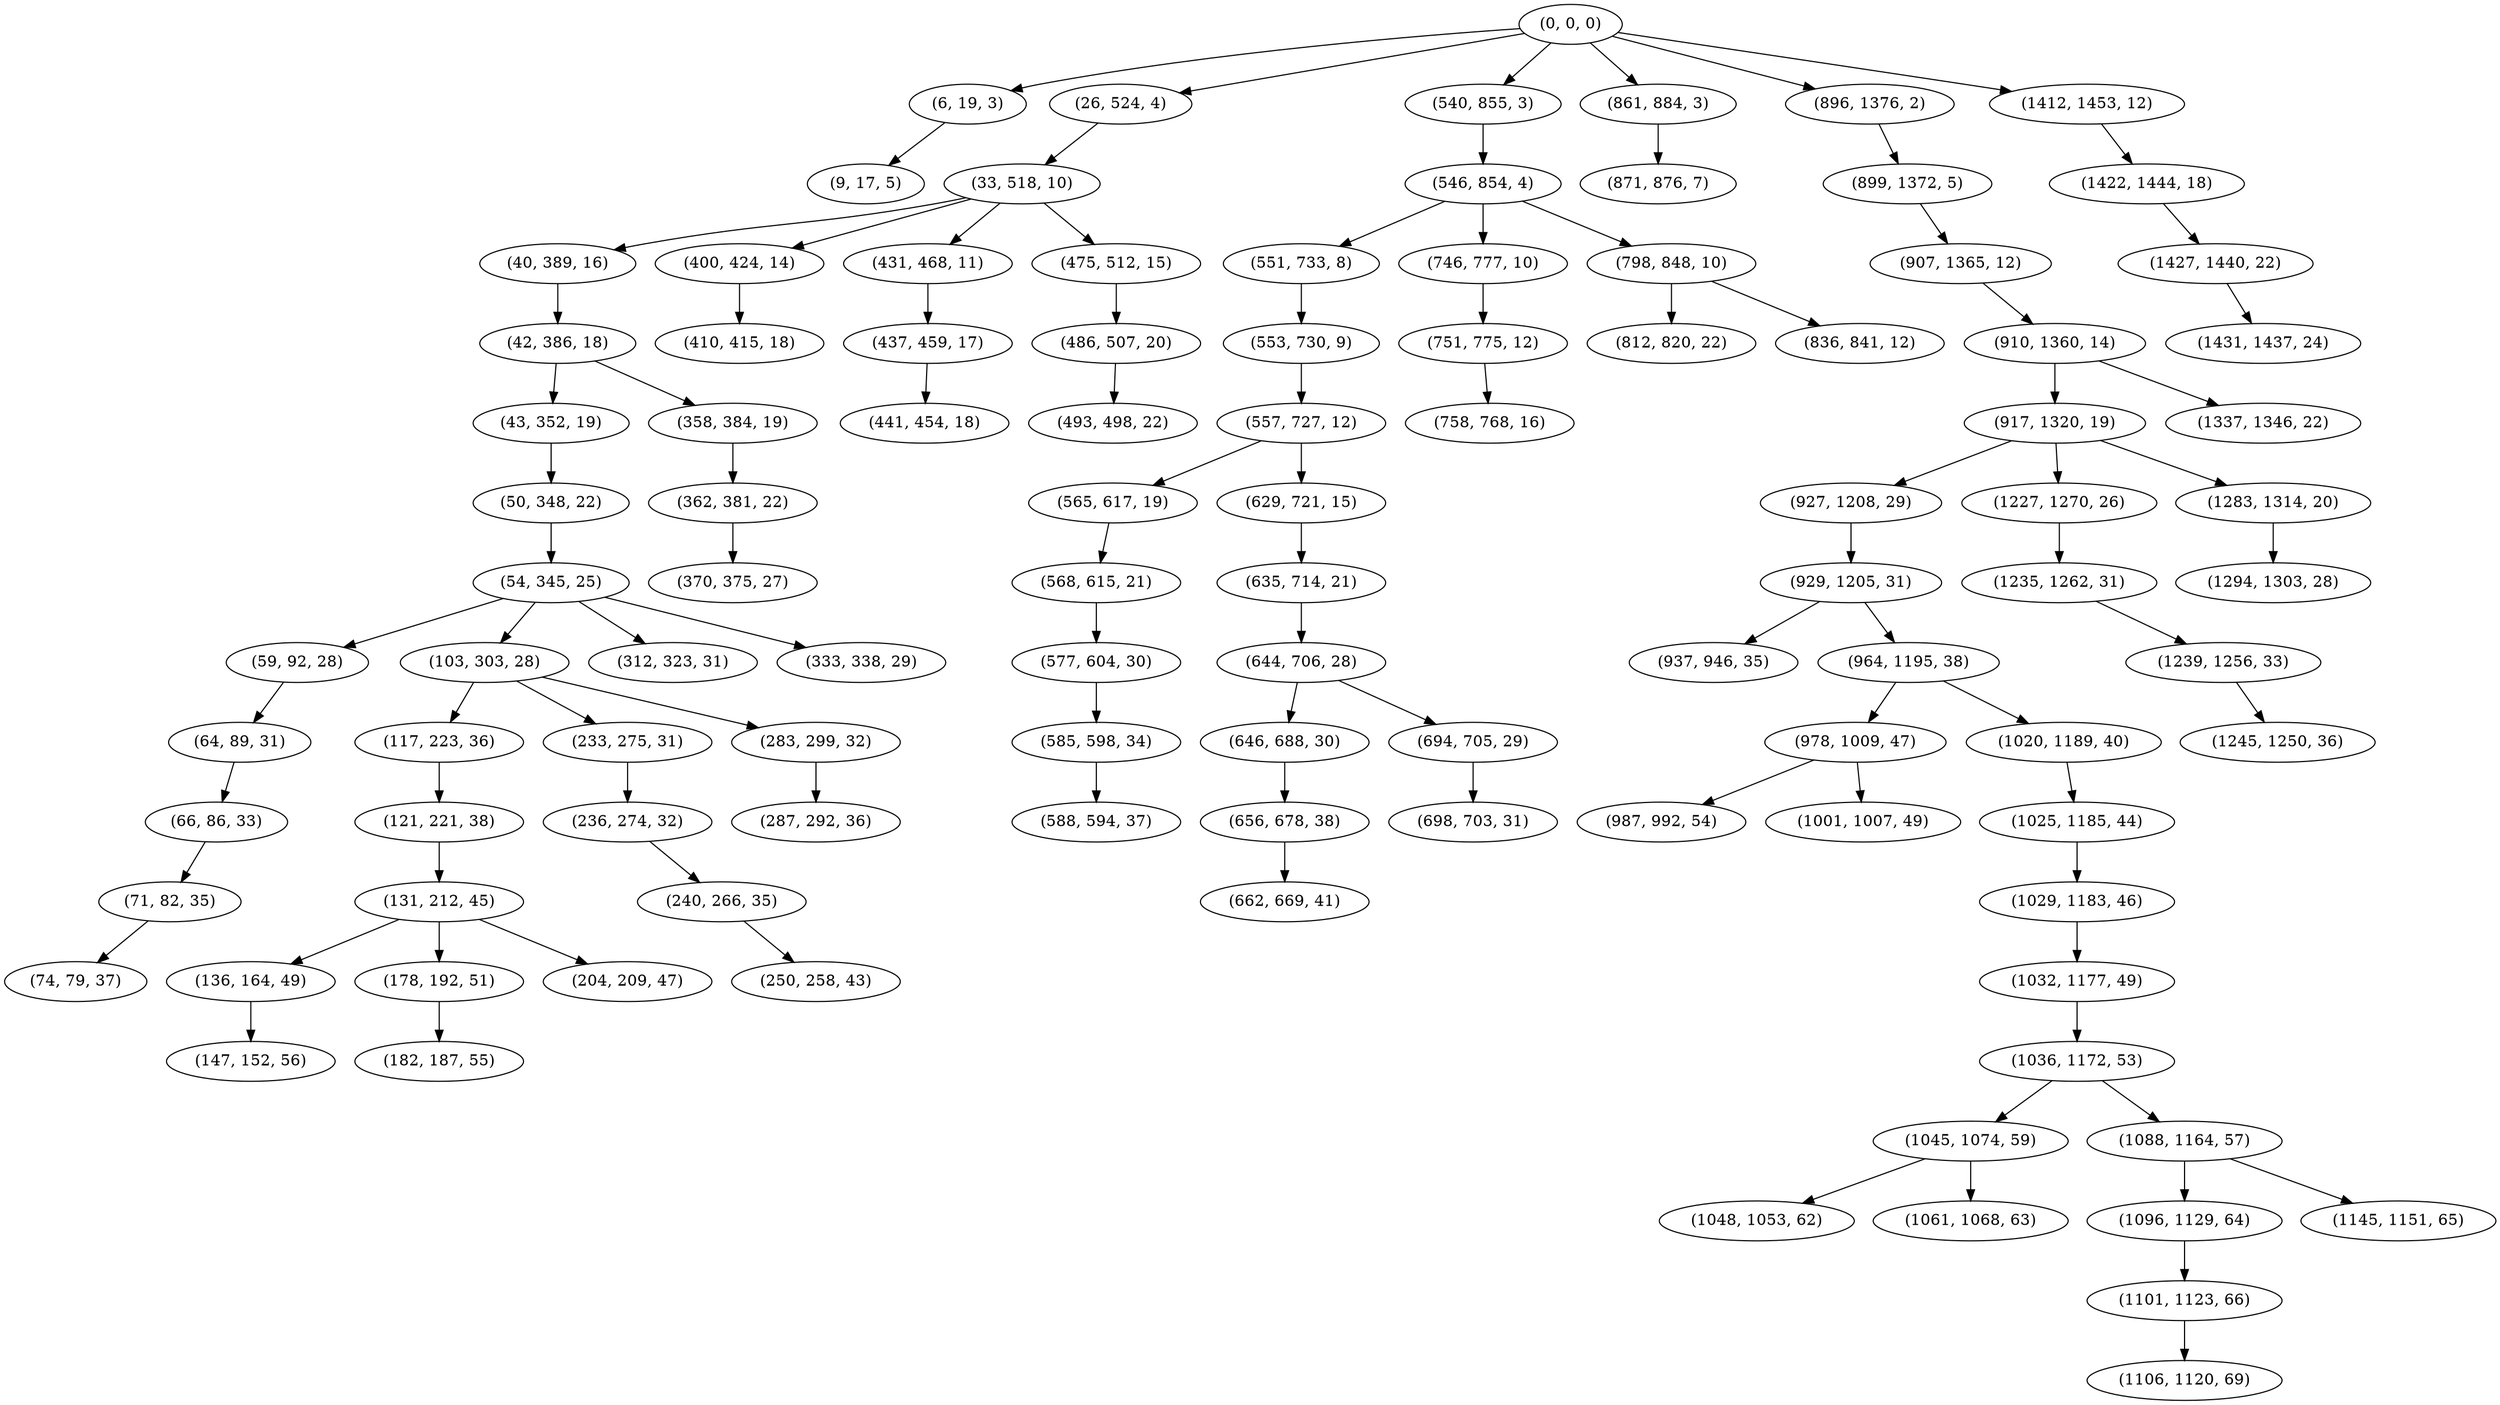 digraph tree {
    "(0, 0, 0)";
    "(6, 19, 3)";
    "(9, 17, 5)";
    "(26, 524, 4)";
    "(33, 518, 10)";
    "(40, 389, 16)";
    "(42, 386, 18)";
    "(43, 352, 19)";
    "(50, 348, 22)";
    "(54, 345, 25)";
    "(59, 92, 28)";
    "(64, 89, 31)";
    "(66, 86, 33)";
    "(71, 82, 35)";
    "(74, 79, 37)";
    "(103, 303, 28)";
    "(117, 223, 36)";
    "(121, 221, 38)";
    "(131, 212, 45)";
    "(136, 164, 49)";
    "(147, 152, 56)";
    "(178, 192, 51)";
    "(182, 187, 55)";
    "(204, 209, 47)";
    "(233, 275, 31)";
    "(236, 274, 32)";
    "(240, 266, 35)";
    "(250, 258, 43)";
    "(283, 299, 32)";
    "(287, 292, 36)";
    "(312, 323, 31)";
    "(333, 338, 29)";
    "(358, 384, 19)";
    "(362, 381, 22)";
    "(370, 375, 27)";
    "(400, 424, 14)";
    "(410, 415, 18)";
    "(431, 468, 11)";
    "(437, 459, 17)";
    "(441, 454, 18)";
    "(475, 512, 15)";
    "(486, 507, 20)";
    "(493, 498, 22)";
    "(540, 855, 3)";
    "(546, 854, 4)";
    "(551, 733, 8)";
    "(553, 730, 9)";
    "(557, 727, 12)";
    "(565, 617, 19)";
    "(568, 615, 21)";
    "(577, 604, 30)";
    "(585, 598, 34)";
    "(588, 594, 37)";
    "(629, 721, 15)";
    "(635, 714, 21)";
    "(644, 706, 28)";
    "(646, 688, 30)";
    "(656, 678, 38)";
    "(662, 669, 41)";
    "(694, 705, 29)";
    "(698, 703, 31)";
    "(746, 777, 10)";
    "(751, 775, 12)";
    "(758, 768, 16)";
    "(798, 848, 10)";
    "(812, 820, 22)";
    "(836, 841, 12)";
    "(861, 884, 3)";
    "(871, 876, 7)";
    "(896, 1376, 2)";
    "(899, 1372, 5)";
    "(907, 1365, 12)";
    "(910, 1360, 14)";
    "(917, 1320, 19)";
    "(927, 1208, 29)";
    "(929, 1205, 31)";
    "(937, 946, 35)";
    "(964, 1195, 38)";
    "(978, 1009, 47)";
    "(987, 992, 54)";
    "(1001, 1007, 49)";
    "(1020, 1189, 40)";
    "(1025, 1185, 44)";
    "(1029, 1183, 46)";
    "(1032, 1177, 49)";
    "(1036, 1172, 53)";
    "(1045, 1074, 59)";
    "(1048, 1053, 62)";
    "(1061, 1068, 63)";
    "(1088, 1164, 57)";
    "(1096, 1129, 64)";
    "(1101, 1123, 66)";
    "(1106, 1120, 69)";
    "(1145, 1151, 65)";
    "(1227, 1270, 26)";
    "(1235, 1262, 31)";
    "(1239, 1256, 33)";
    "(1245, 1250, 36)";
    "(1283, 1314, 20)";
    "(1294, 1303, 28)";
    "(1337, 1346, 22)";
    "(1412, 1453, 12)";
    "(1422, 1444, 18)";
    "(1427, 1440, 22)";
    "(1431, 1437, 24)";
    "(0, 0, 0)" -> "(6, 19, 3)";
    "(0, 0, 0)" -> "(26, 524, 4)";
    "(0, 0, 0)" -> "(540, 855, 3)";
    "(0, 0, 0)" -> "(861, 884, 3)";
    "(0, 0, 0)" -> "(896, 1376, 2)";
    "(0, 0, 0)" -> "(1412, 1453, 12)";
    "(6, 19, 3)" -> "(9, 17, 5)";
    "(26, 524, 4)" -> "(33, 518, 10)";
    "(33, 518, 10)" -> "(40, 389, 16)";
    "(33, 518, 10)" -> "(400, 424, 14)";
    "(33, 518, 10)" -> "(431, 468, 11)";
    "(33, 518, 10)" -> "(475, 512, 15)";
    "(40, 389, 16)" -> "(42, 386, 18)";
    "(42, 386, 18)" -> "(43, 352, 19)";
    "(42, 386, 18)" -> "(358, 384, 19)";
    "(43, 352, 19)" -> "(50, 348, 22)";
    "(50, 348, 22)" -> "(54, 345, 25)";
    "(54, 345, 25)" -> "(59, 92, 28)";
    "(54, 345, 25)" -> "(103, 303, 28)";
    "(54, 345, 25)" -> "(312, 323, 31)";
    "(54, 345, 25)" -> "(333, 338, 29)";
    "(59, 92, 28)" -> "(64, 89, 31)";
    "(64, 89, 31)" -> "(66, 86, 33)";
    "(66, 86, 33)" -> "(71, 82, 35)";
    "(71, 82, 35)" -> "(74, 79, 37)";
    "(103, 303, 28)" -> "(117, 223, 36)";
    "(103, 303, 28)" -> "(233, 275, 31)";
    "(103, 303, 28)" -> "(283, 299, 32)";
    "(117, 223, 36)" -> "(121, 221, 38)";
    "(121, 221, 38)" -> "(131, 212, 45)";
    "(131, 212, 45)" -> "(136, 164, 49)";
    "(131, 212, 45)" -> "(178, 192, 51)";
    "(131, 212, 45)" -> "(204, 209, 47)";
    "(136, 164, 49)" -> "(147, 152, 56)";
    "(178, 192, 51)" -> "(182, 187, 55)";
    "(233, 275, 31)" -> "(236, 274, 32)";
    "(236, 274, 32)" -> "(240, 266, 35)";
    "(240, 266, 35)" -> "(250, 258, 43)";
    "(283, 299, 32)" -> "(287, 292, 36)";
    "(358, 384, 19)" -> "(362, 381, 22)";
    "(362, 381, 22)" -> "(370, 375, 27)";
    "(400, 424, 14)" -> "(410, 415, 18)";
    "(431, 468, 11)" -> "(437, 459, 17)";
    "(437, 459, 17)" -> "(441, 454, 18)";
    "(475, 512, 15)" -> "(486, 507, 20)";
    "(486, 507, 20)" -> "(493, 498, 22)";
    "(540, 855, 3)" -> "(546, 854, 4)";
    "(546, 854, 4)" -> "(551, 733, 8)";
    "(546, 854, 4)" -> "(746, 777, 10)";
    "(546, 854, 4)" -> "(798, 848, 10)";
    "(551, 733, 8)" -> "(553, 730, 9)";
    "(553, 730, 9)" -> "(557, 727, 12)";
    "(557, 727, 12)" -> "(565, 617, 19)";
    "(557, 727, 12)" -> "(629, 721, 15)";
    "(565, 617, 19)" -> "(568, 615, 21)";
    "(568, 615, 21)" -> "(577, 604, 30)";
    "(577, 604, 30)" -> "(585, 598, 34)";
    "(585, 598, 34)" -> "(588, 594, 37)";
    "(629, 721, 15)" -> "(635, 714, 21)";
    "(635, 714, 21)" -> "(644, 706, 28)";
    "(644, 706, 28)" -> "(646, 688, 30)";
    "(644, 706, 28)" -> "(694, 705, 29)";
    "(646, 688, 30)" -> "(656, 678, 38)";
    "(656, 678, 38)" -> "(662, 669, 41)";
    "(694, 705, 29)" -> "(698, 703, 31)";
    "(746, 777, 10)" -> "(751, 775, 12)";
    "(751, 775, 12)" -> "(758, 768, 16)";
    "(798, 848, 10)" -> "(812, 820, 22)";
    "(798, 848, 10)" -> "(836, 841, 12)";
    "(861, 884, 3)" -> "(871, 876, 7)";
    "(896, 1376, 2)" -> "(899, 1372, 5)";
    "(899, 1372, 5)" -> "(907, 1365, 12)";
    "(907, 1365, 12)" -> "(910, 1360, 14)";
    "(910, 1360, 14)" -> "(917, 1320, 19)";
    "(910, 1360, 14)" -> "(1337, 1346, 22)";
    "(917, 1320, 19)" -> "(927, 1208, 29)";
    "(917, 1320, 19)" -> "(1227, 1270, 26)";
    "(917, 1320, 19)" -> "(1283, 1314, 20)";
    "(927, 1208, 29)" -> "(929, 1205, 31)";
    "(929, 1205, 31)" -> "(937, 946, 35)";
    "(929, 1205, 31)" -> "(964, 1195, 38)";
    "(964, 1195, 38)" -> "(978, 1009, 47)";
    "(964, 1195, 38)" -> "(1020, 1189, 40)";
    "(978, 1009, 47)" -> "(987, 992, 54)";
    "(978, 1009, 47)" -> "(1001, 1007, 49)";
    "(1020, 1189, 40)" -> "(1025, 1185, 44)";
    "(1025, 1185, 44)" -> "(1029, 1183, 46)";
    "(1029, 1183, 46)" -> "(1032, 1177, 49)";
    "(1032, 1177, 49)" -> "(1036, 1172, 53)";
    "(1036, 1172, 53)" -> "(1045, 1074, 59)";
    "(1036, 1172, 53)" -> "(1088, 1164, 57)";
    "(1045, 1074, 59)" -> "(1048, 1053, 62)";
    "(1045, 1074, 59)" -> "(1061, 1068, 63)";
    "(1088, 1164, 57)" -> "(1096, 1129, 64)";
    "(1088, 1164, 57)" -> "(1145, 1151, 65)";
    "(1096, 1129, 64)" -> "(1101, 1123, 66)";
    "(1101, 1123, 66)" -> "(1106, 1120, 69)";
    "(1227, 1270, 26)" -> "(1235, 1262, 31)";
    "(1235, 1262, 31)" -> "(1239, 1256, 33)";
    "(1239, 1256, 33)" -> "(1245, 1250, 36)";
    "(1283, 1314, 20)" -> "(1294, 1303, 28)";
    "(1412, 1453, 12)" -> "(1422, 1444, 18)";
    "(1422, 1444, 18)" -> "(1427, 1440, 22)";
    "(1427, 1440, 22)" -> "(1431, 1437, 24)";
}
